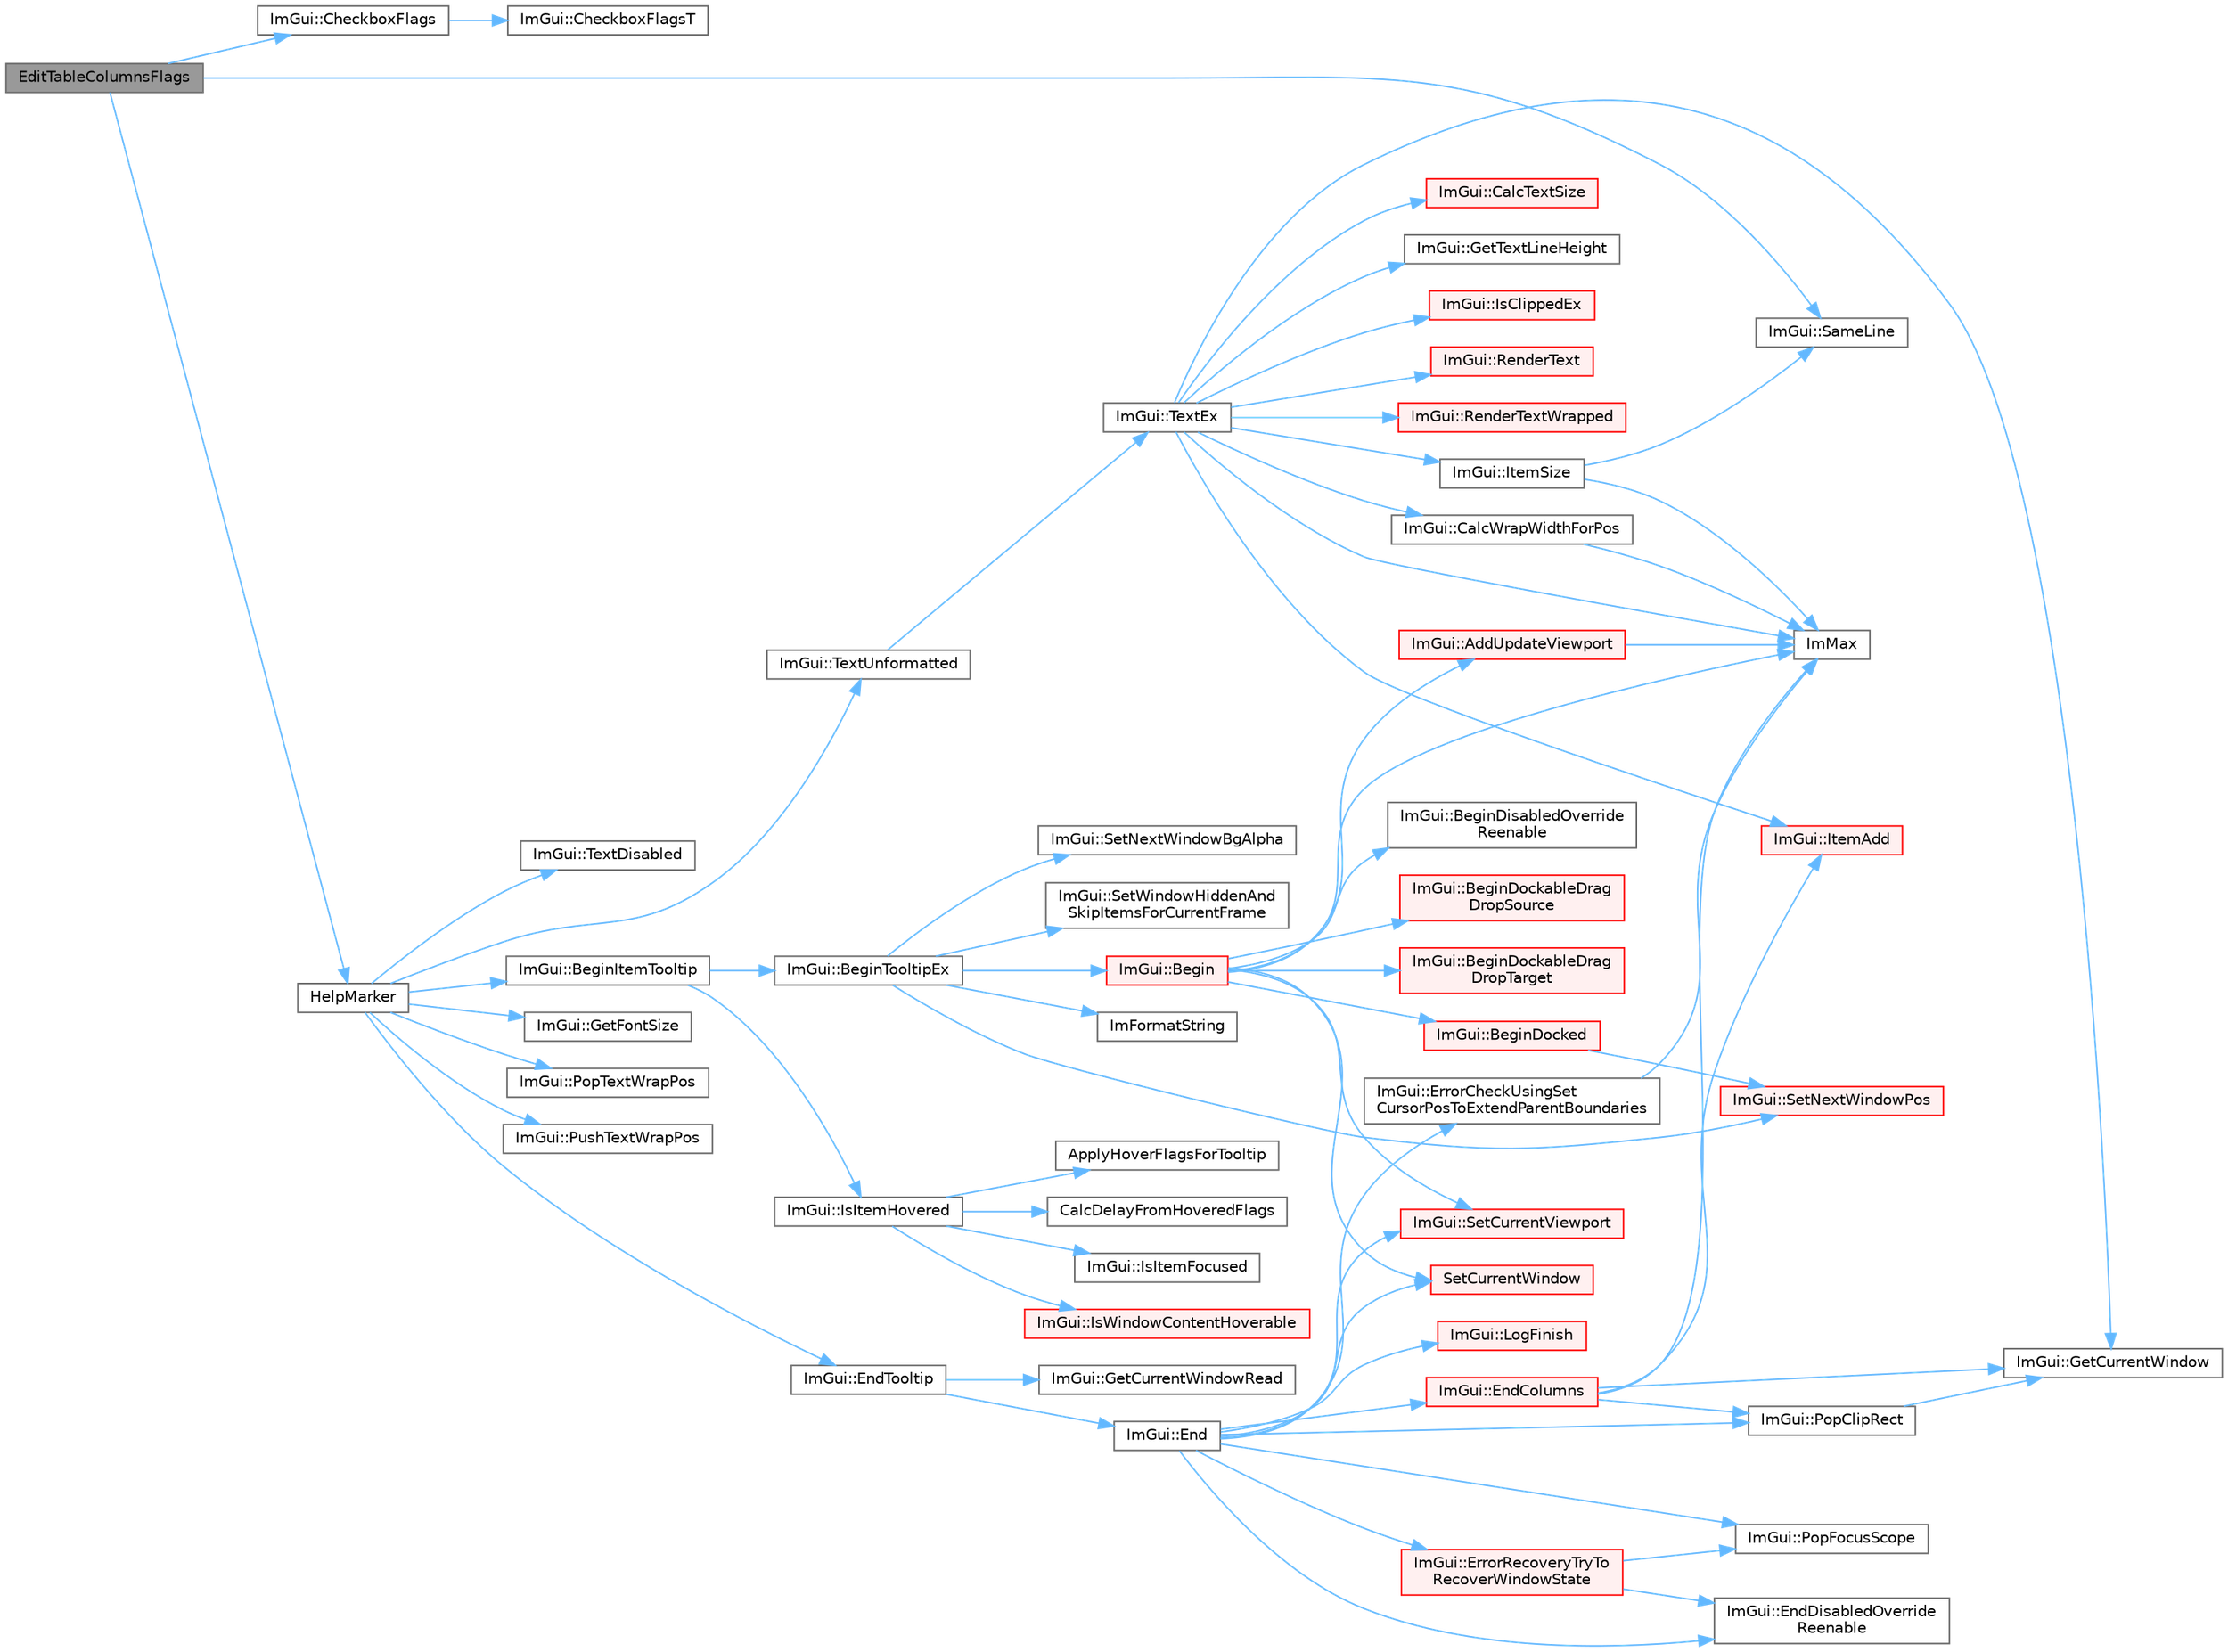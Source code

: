digraph "EditTableColumnsFlags"
{
 // LATEX_PDF_SIZE
  bgcolor="transparent";
  edge [fontname=Helvetica,fontsize=10,labelfontname=Helvetica,labelfontsize=10];
  node [fontname=Helvetica,fontsize=10,shape=box,height=0.2,width=0.4];
  rankdir="LR";
  Node1 [id="Node000001",label="EditTableColumnsFlags",height=0.2,width=0.4,color="gray40", fillcolor="grey60", style="filled", fontcolor="black",tooltip=" "];
  Node1 -> Node2 [id="edge1_Node000001_Node000002",color="steelblue1",style="solid",tooltip=" "];
  Node2 [id="Node000002",label="ImGui::CheckboxFlags",height=0.2,width=0.4,color="grey40", fillcolor="white", style="filled",URL="$namespace_im_gui.html#ab40105d09d9fa234721901da6e196a65",tooltip=" "];
  Node2 -> Node3 [id="edge2_Node000002_Node000003",color="steelblue1",style="solid",tooltip=" "];
  Node3 [id="Node000003",label="ImGui::CheckboxFlagsT",height=0.2,width=0.4,color="grey40", fillcolor="white", style="filled",URL="$namespace_im_gui.html#a7d9caed9bd337c54cf2a9dbdf913db26",tooltip=" "];
  Node1 -> Node4 [id="edge3_Node000001_Node000004",color="steelblue1",style="solid",tooltip=" "];
  Node4 [id="Node000004",label="HelpMarker",height=0.2,width=0.4,color="grey40", fillcolor="white", style="filled",URL="$imgui__demo_8cpp.html#ae82388701c37c8cbb88a0304ca0f033b",tooltip=" "];
  Node4 -> Node5 [id="edge4_Node000004_Node000005",color="steelblue1",style="solid",tooltip=" "];
  Node5 [id="Node000005",label="ImGui::BeginItemTooltip",height=0.2,width=0.4,color="grey40", fillcolor="white", style="filled",URL="$namespace_im_gui.html#a0557ed1d3f89dcb5d25311bf3099ddf5",tooltip=" "];
  Node5 -> Node6 [id="edge5_Node000005_Node000006",color="steelblue1",style="solid",tooltip=" "];
  Node6 [id="Node000006",label="ImGui::BeginTooltipEx",height=0.2,width=0.4,color="grey40", fillcolor="white", style="filled",URL="$namespace_im_gui.html#a18b17a0b20c3f2a16068b84210cfded4",tooltip=" "];
  Node6 -> Node7 [id="edge6_Node000006_Node000007",color="steelblue1",style="solid",tooltip=" "];
  Node7 [id="Node000007",label="ImGui::Begin",height=0.2,width=0.4,color="red", fillcolor="#FFF0F0", style="filled",URL="$namespace_im_gui.html#a581e58db0bc930bafa4a5d23093a2b99",tooltip=" "];
  Node7 -> Node8 [id="edge7_Node000007_Node000008",color="steelblue1",style="solid",tooltip=" "];
  Node8 [id="Node000008",label="ImGui::AddUpdateViewport",height=0.2,width=0.4,color="red", fillcolor="#FFF0F0", style="filled",URL="$namespace_im_gui.html#ada58e5d3e2efc3cef60f213d771408d8",tooltip=" "];
  Node8 -> Node10 [id="edge8_Node000008_Node000010",color="steelblue1",style="solid",tooltip=" "];
  Node10 [id="Node000010",label="ImMax",height=0.2,width=0.4,color="grey40", fillcolor="white", style="filled",URL="$imgui__internal_8h.html#a7667efd95147d0422f140917c71a9226",tooltip=" "];
  Node7 -> Node24 [id="edge9_Node000007_Node000024",color="steelblue1",style="solid",tooltip=" "];
  Node24 [id="Node000024",label="ImGui::BeginDisabledOverride\lReenable",height=0.2,width=0.4,color="grey40", fillcolor="white", style="filled",URL="$namespace_im_gui.html#a26b36756e219b7129f894e1c2feb17a8",tooltip=" "];
  Node7 -> Node25 [id="edge10_Node000007_Node000025",color="steelblue1",style="solid",tooltip=" "];
  Node25 [id="Node000025",label="ImGui::BeginDockableDrag\lDropSource",height=0.2,width=0.4,color="red", fillcolor="#FFF0F0", style="filled",URL="$namespace_im_gui.html#a7a435b1565d4884e42a5ee5667f21a1f",tooltip=" "];
  Node7 -> Node373 [id="edge11_Node000007_Node000373",color="steelblue1",style="solid",tooltip=" "];
  Node373 [id="Node000373",label="ImGui::BeginDockableDrag\lDropTarget",height=0.2,width=0.4,color="red", fillcolor="#FFF0F0", style="filled",URL="$namespace_im_gui.html#a1725ff3becdb963b97c16d69d4c9f308",tooltip=" "];
  Node7 -> Node417 [id="edge12_Node000007_Node000417",color="steelblue1",style="solid",tooltip=" "];
  Node417 [id="Node000417",label="ImGui::BeginDocked",height=0.2,width=0.4,color="red", fillcolor="#FFF0F0", style="filled",URL="$namespace_im_gui.html#a627bb85e7c0ab597360f63719bfb1e55",tooltip=" "];
  Node417 -> Node257 [id="edge13_Node000417_Node000257",color="steelblue1",style="solid",tooltip=" "];
  Node257 [id="Node000257",label="ImGui::SetNextWindowPos",height=0.2,width=0.4,color="red", fillcolor="#FFF0F0", style="filled",URL="$namespace_im_gui.html#afbccd31113430670b5ab2bf0d6f509bf",tooltip=" "];
  Node7 -> Node10 [id="edge14_Node000007_Node000010",color="steelblue1",style="solid",tooltip=" "];
  Node7 -> Node364 [id="edge15_Node000007_Node000364",color="steelblue1",style="solid",tooltip=" "];
  Node364 [id="Node000364",label="ImGui::SetCurrentViewport",height=0.2,width=0.4,color="red", fillcolor="#FFF0F0", style="filled",URL="$namespace_im_gui.html#a518a36249ab67227a13fd01a4236cbe1",tooltip=" "];
  Node7 -> Node366 [id="edge16_Node000007_Node000366",color="steelblue1",style="solid",tooltip=" "];
  Node366 [id="Node000366",label="SetCurrentWindow",height=0.2,width=0.4,color="red", fillcolor="#FFF0F0", style="filled",URL="$imgui_8cpp.html#a5c592415f88804e2f907477767d3dda1",tooltip=" "];
  Node6 -> Node71 [id="edge17_Node000006_Node000071",color="steelblue1",style="solid",tooltip=" "];
  Node71 [id="Node000071",label="ImFormatString",height=0.2,width=0.4,color="grey40", fillcolor="white", style="filled",URL="$imgui_8cpp.html#a75ccaf7d676b1f567ba888ae42ac3809",tooltip=" "];
  Node6 -> Node518 [id="edge18_Node000006_Node000518",color="steelblue1",style="solid",tooltip=" "];
  Node518 [id="Node000518",label="ImGui::SetNextWindowBgAlpha",height=0.2,width=0.4,color="grey40", fillcolor="white", style="filled",URL="$namespace_im_gui.html#a7de5a63cec4babe417f972403db6430c",tooltip=" "];
  Node6 -> Node257 [id="edge19_Node000006_Node000257",color="steelblue1",style="solid",tooltip=" "];
  Node6 -> Node29 [id="edge20_Node000006_Node000029",color="steelblue1",style="solid",tooltip=" "];
  Node29 [id="Node000029",label="ImGui::SetWindowHiddenAnd\lSkipItemsForCurrentFrame",height=0.2,width=0.4,color="grey40", fillcolor="white", style="filled",URL="$namespace_im_gui.html#a2a1dfd9dfa155f17d07c75f54130228b",tooltip=" "];
  Node5 -> Node73 [id="edge21_Node000005_Node000073",color="steelblue1",style="solid",tooltip=" "];
  Node73 [id="Node000073",label="ImGui::IsItemHovered",height=0.2,width=0.4,color="grey40", fillcolor="white", style="filled",URL="$namespace_im_gui.html#ac9a400eff3a9561d95e80486c52a660b",tooltip=" "];
  Node73 -> Node74 [id="edge22_Node000073_Node000074",color="steelblue1",style="solid",tooltip=" "];
  Node74 [id="Node000074",label="ApplyHoverFlagsForTooltip",height=0.2,width=0.4,color="grey40", fillcolor="white", style="filled",URL="$imgui_8cpp.html#a989cfbd85e6f3d725efd883c4275872e",tooltip=" "];
  Node73 -> Node75 [id="edge23_Node000073_Node000075",color="steelblue1",style="solid",tooltip=" "];
  Node75 [id="Node000075",label="CalcDelayFromHoveredFlags",height=0.2,width=0.4,color="grey40", fillcolor="white", style="filled",URL="$imgui_8cpp.html#a486a2f0ac6b8bc3c18f14d08b3c808d6",tooltip=" "];
  Node73 -> Node76 [id="edge24_Node000073_Node000076",color="steelblue1",style="solid",tooltip=" "];
  Node76 [id="Node000076",label="ImGui::IsItemFocused",height=0.2,width=0.4,color="grey40", fillcolor="white", style="filled",URL="$namespace_im_gui.html#add3290865a67327258c3a32b695adb28",tooltip=" "];
  Node73 -> Node77 [id="edge25_Node000073_Node000077",color="steelblue1",style="solid",tooltip=" "];
  Node77 [id="Node000077",label="ImGui::IsWindowContentHoverable",height=0.2,width=0.4,color="red", fillcolor="#FFF0F0", style="filled",URL="$namespace_im_gui.html#ab3095c274afa3c3d73e1d5cae190f469",tooltip=" "];
  Node4 -> Node84 [id="edge26_Node000004_Node000084",color="steelblue1",style="solid",tooltip=" "];
  Node84 [id="Node000084",label="ImGui::EndTooltip",height=0.2,width=0.4,color="grey40", fillcolor="white", style="filled",URL="$namespace_im_gui.html#ac8d75c160cfdf43d512f773ca133a1c6",tooltip=" "];
  Node84 -> Node85 [id="edge27_Node000084_Node000085",color="steelblue1",style="solid",tooltip=" "];
  Node85 [id="Node000085",label="ImGui::End",height=0.2,width=0.4,color="grey40", fillcolor="white", style="filled",URL="$namespace_im_gui.html#a5479d93794a004c67ceb6d13f37c8254",tooltip=" "];
  Node85 -> Node86 [id="edge28_Node000085_Node000086",color="steelblue1",style="solid",tooltip=" "];
  Node86 [id="Node000086",label="ImGui::EndColumns",height=0.2,width=0.4,color="red", fillcolor="#FFF0F0", style="filled",URL="$namespace_im_gui.html#af93bed3bce5475fe4d525d744f16aa20",tooltip=" "];
  Node86 -> Node88 [id="edge29_Node000086_Node000088",color="steelblue1",style="solid",tooltip=" "];
  Node88 [id="Node000088",label="ImGui::GetCurrentWindow",height=0.2,width=0.4,color="grey40", fillcolor="white", style="filled",URL="$namespace_im_gui.html#ac452417b5004ca16a814a72cff153526",tooltip=" "];
  Node86 -> Node10 [id="edge30_Node000086_Node000010",color="steelblue1",style="solid",tooltip=" "];
  Node86 -> Node111 [id="edge31_Node000086_Node000111",color="steelblue1",style="solid",tooltip=" "];
  Node111 [id="Node000111",label="ImGui::ItemAdd",height=0.2,width=0.4,color="red", fillcolor="#FFF0F0", style="filled",URL="$namespace_im_gui.html#a0c2ccafc8d403c02a6590ac21157b9ac",tooltip=" "];
  Node86 -> Node159 [id="edge32_Node000086_Node000159",color="steelblue1",style="solid",tooltip=" "];
  Node159 [id="Node000159",label="ImGui::PopClipRect",height=0.2,width=0.4,color="grey40", fillcolor="white", style="filled",URL="$namespace_im_gui.html#aef1c8a6e5a3c70cb10d03d2a2a66dfd8",tooltip=" "];
  Node159 -> Node88 [id="edge33_Node000159_Node000088",color="steelblue1",style="solid",tooltip=" "];
  Node85 -> Node166 [id="edge34_Node000085_Node000166",color="steelblue1",style="solid",tooltip=" "];
  Node166 [id="Node000166",label="ImGui::EndDisabledOverride\lReenable",height=0.2,width=0.4,color="grey40", fillcolor="white", style="filled",URL="$namespace_im_gui.html#a336225979f3fe3fd9ceba657123f9084",tooltip=" "];
  Node85 -> Node167 [id="edge35_Node000085_Node000167",color="steelblue1",style="solid",tooltip=" "];
  Node167 [id="Node000167",label="ImGui::ErrorCheckUsingSet\lCursorPosToExtendParentBoundaries",height=0.2,width=0.4,color="grey40", fillcolor="white", style="filled",URL="$namespace_im_gui.html#ad5832500c14abd9e76e376b82701385b",tooltip=" "];
  Node167 -> Node10 [id="edge36_Node000167_Node000010",color="steelblue1",style="solid",tooltip=" "];
  Node85 -> Node168 [id="edge37_Node000085_Node000168",color="steelblue1",style="solid",tooltip=" "];
  Node168 [id="Node000168",label="ImGui::ErrorRecoveryTryTo\lRecoverWindowState",height=0.2,width=0.4,color="red", fillcolor="#FFF0F0", style="filled",URL="$namespace_im_gui.html#a9e02d2905347634105ecc057a0824e1a",tooltip=" "];
  Node168 -> Node166 [id="edge38_Node000168_Node000166",color="steelblue1",style="solid",tooltip=" "];
  Node168 -> Node204 [id="edge39_Node000168_Node000204",color="steelblue1",style="solid",tooltip=" "];
  Node204 [id="Node000204",label="ImGui::PopFocusScope",height=0.2,width=0.4,color="grey40", fillcolor="white", style="filled",URL="$namespace_im_gui.html#a660bc1ff7f6d971fc4b4236e87409b38",tooltip=" "];
  Node85 -> Node361 [id="edge40_Node000085_Node000361",color="steelblue1",style="solid",tooltip=" "];
  Node361 [id="Node000361",label="ImGui::LogFinish",height=0.2,width=0.4,color="red", fillcolor="#FFF0F0", style="filled",URL="$namespace_im_gui.html#a2ebcd048d1ca025fb972e1c2e920e3f3",tooltip=" "];
  Node85 -> Node159 [id="edge41_Node000085_Node000159",color="steelblue1",style="solid",tooltip=" "];
  Node85 -> Node204 [id="edge42_Node000085_Node000204",color="steelblue1",style="solid",tooltip=" "];
  Node85 -> Node364 [id="edge43_Node000085_Node000364",color="steelblue1",style="solid",tooltip=" "];
  Node85 -> Node366 [id="edge44_Node000085_Node000366",color="steelblue1",style="solid",tooltip=" "];
  Node84 -> Node103 [id="edge45_Node000084_Node000103",color="steelblue1",style="solid",tooltip=" "];
  Node103 [id="Node000103",label="ImGui::GetCurrentWindowRead",height=0.2,width=0.4,color="grey40", fillcolor="white", style="filled",URL="$namespace_im_gui.html#a055af7d6b7b4ae977a9c3c25a98e0d2f",tooltip=" "];
  Node4 -> Node519 [id="edge46_Node000004_Node000519",color="steelblue1",style="solid",tooltip=" "];
  Node519 [id="Node000519",label="ImGui::GetFontSize",height=0.2,width=0.4,color="grey40", fillcolor="white", style="filled",URL="$namespace_im_gui.html#ac592ae8e0aa4a1a06502ec7872bc8da8",tooltip=" "];
  Node4 -> Node520 [id="edge47_Node000004_Node000520",color="steelblue1",style="solid",tooltip=" "];
  Node520 [id="Node000520",label="ImGui::PopTextWrapPos",height=0.2,width=0.4,color="grey40", fillcolor="white", style="filled",URL="$namespace_im_gui.html#a08000421b9cc13757430efe54178ae0f",tooltip=" "];
  Node4 -> Node521 [id="edge48_Node000004_Node000521",color="steelblue1",style="solid",tooltip=" "];
  Node521 [id="Node000521",label="ImGui::PushTextWrapPos",height=0.2,width=0.4,color="grey40", fillcolor="white", style="filled",URL="$namespace_im_gui.html#a72ba065ae9819aaed3af68c113d2758b",tooltip=" "];
  Node4 -> Node522 [id="edge49_Node000004_Node000522",color="steelblue1",style="solid",tooltip=" "];
  Node522 [id="Node000522",label="ImGui::TextDisabled",height=0.2,width=0.4,color="grey40", fillcolor="white", style="filled",URL="$namespace_im_gui.html#aa96bf14c5fa288e106820aeb4ba7fcb6",tooltip=" "];
  Node4 -> Node523 [id="edge50_Node000004_Node000523",color="steelblue1",style="solid",tooltip=" "];
  Node523 [id="Node000523",label="ImGui::TextUnformatted",height=0.2,width=0.4,color="grey40", fillcolor="white", style="filled",URL="$namespace_im_gui.html#a96a5f42789ecc419b2ae8af7b2acc28e",tooltip=" "];
  Node523 -> Node524 [id="edge51_Node000523_Node000524",color="steelblue1",style="solid",tooltip=" "];
  Node524 [id="Node000524",label="ImGui::TextEx",height=0.2,width=0.4,color="grey40", fillcolor="white", style="filled",URL="$namespace_im_gui.html#aae6420fec03511fd478d9108f31e6b5f",tooltip=" "];
  Node524 -> Node141 [id="edge52_Node000524_Node000141",color="steelblue1",style="solid",tooltip=" "];
  Node141 [id="Node000141",label="ImGui::CalcTextSize",height=0.2,width=0.4,color="red", fillcolor="#FFF0F0", style="filled",URL="$namespace_im_gui.html#a848b9db6cc4a186751c0ecebcaadc33b",tooltip=" "];
  Node524 -> Node525 [id="edge53_Node000524_Node000525",color="steelblue1",style="solid",tooltip=" "];
  Node525 [id="Node000525",label="ImGui::CalcWrapWidthForPos",height=0.2,width=0.4,color="grey40", fillcolor="white", style="filled",URL="$namespace_im_gui.html#a66416151e58c34cd02973976de66e0e9",tooltip=" "];
  Node525 -> Node10 [id="edge54_Node000525_Node000010",color="steelblue1",style="solid",tooltip=" "];
  Node524 -> Node88 [id="edge55_Node000524_Node000088",color="steelblue1",style="solid",tooltip=" "];
  Node524 -> Node526 [id="edge56_Node000524_Node000526",color="steelblue1",style="solid",tooltip=" "];
  Node526 [id="Node000526",label="ImGui::GetTextLineHeight",height=0.2,width=0.4,color="grey40", fillcolor="white", style="filled",URL="$namespace_im_gui.html#aaba5637199d31ea23d4d143b30a44aff",tooltip=" "];
  Node524 -> Node10 [id="edge57_Node000524_Node000010",color="steelblue1",style="solid",tooltip=" "];
  Node524 -> Node527 [id="edge58_Node000524_Node000527",color="steelblue1",style="solid",tooltip=" "];
  Node527 [id="Node000527",label="ImGui::IsClippedEx",height=0.2,width=0.4,color="red", fillcolor="#FFF0F0", style="filled",URL="$namespace_im_gui.html#a7c21c85f5c95aa4ce6c2bd28bb980d44",tooltip=" "];
  Node524 -> Node111 [id="edge59_Node000524_Node000111",color="steelblue1",style="solid",tooltip=" "];
  Node524 -> Node172 [id="edge60_Node000524_Node000172",color="steelblue1",style="solid",tooltip=" "];
  Node172 [id="Node000172",label="ImGui::ItemSize",height=0.2,width=0.4,color="grey40", fillcolor="white", style="filled",URL="$namespace_im_gui.html#a4b5818a652d943ea54e0cec9fb3943d7",tooltip=" "];
  Node172 -> Node10 [id="edge61_Node000172_Node000010",color="steelblue1",style="solid",tooltip=" "];
  Node172 -> Node173 [id="edge62_Node000172_Node000173",color="steelblue1",style="solid",tooltip=" "];
  Node173 [id="Node000173",label="ImGui::SameLine",height=0.2,width=0.4,color="grey40", fillcolor="white", style="filled",URL="$namespace_im_gui.html#addd433eb3aae59119e341e80db474f66",tooltip=" "];
  Node524 -> Node271 [id="edge63_Node000524_Node000271",color="steelblue1",style="solid",tooltip=" "];
  Node271 [id="Node000271",label="ImGui::RenderText",height=0.2,width=0.4,color="red", fillcolor="#FFF0F0", style="filled",URL="$namespace_im_gui.html#a9971ce57f2a288ac3a12df886c5550d1",tooltip=" "];
  Node524 -> Node528 [id="edge64_Node000524_Node000528",color="steelblue1",style="solid",tooltip=" "];
  Node528 [id="Node000528",label="ImGui::RenderTextWrapped",height=0.2,width=0.4,color="red", fillcolor="#FFF0F0", style="filled",URL="$namespace_im_gui.html#aa483b40f6899e1b289b4bf6c2673d1d2",tooltip=" "];
  Node1 -> Node173 [id="edge65_Node000001_Node000173",color="steelblue1",style="solid",tooltip=" "];
}
